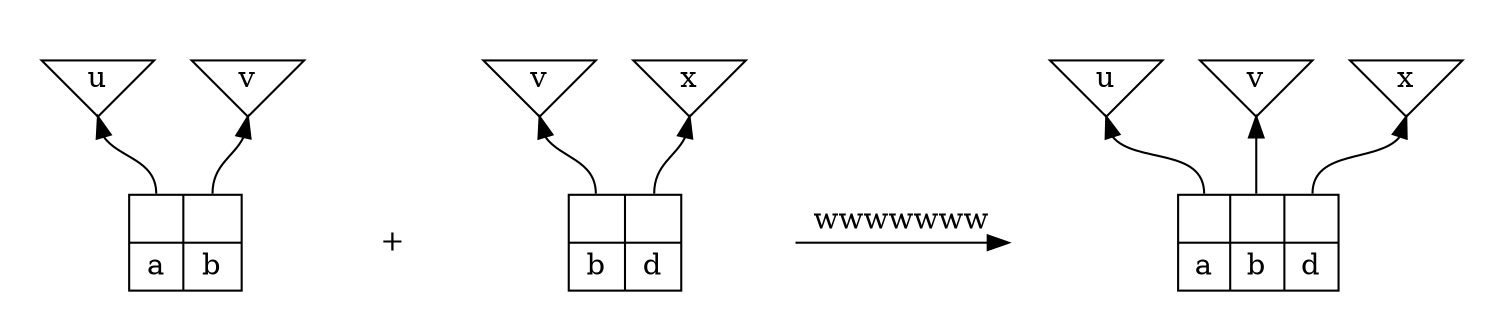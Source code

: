 digraph "" {
    graph[dpi="60";compound="true"];

    subgraph clusterA {
        label="";
        color="invis";
        {   rank="same";
            node[shape="invtriangle";margin="0.01,0.01"];
            A_u1[label="u"];
            A_v1[label="v"];
        }

        A_left[shape="record";label="{<a> | a} | {<b> | b}"];

        {   edge[dir="back"];
            A_u1:s -> A_left:a:n;
            A_v1:s -> A_left:b:n;
        }
    }

    subgraph AB {
        temp0[color="invis";shape="point";label=""];
        temp1[shape="none";label="+"];
        temp0 -> temp1[style="invisible";dir="none"];
    }

    subgraph clusterB {
        label="";
        color="invis";
        {   rank="same";
            node[shape="invtriangle";margin="0.01,0.01"];
            A_w1[label="v"];
            A_x1[label="x"];
        }

        A_right[shape="record";label="{<b> | b} | {<d> | d}"];

        {   edge[dir="back"];
            A_w1:s -> A_right:b:n;
            A_x1:s -> A_right:d:n;
        }
    }

    subgraph BC {
        node[color="invis";shape="point"];
        temp2a;
        {   rank="same";
            temp2b;
            temp2c;
        }

        temp2a -> temp2b[style="invisible";dir="none"];
        temp2a -> temp2c[style="invisible";dir="none"];
        temp2b -> temp2c[constraint="false";label="wwwwwww"];
    }

    subgraph clusterC {
        label="";
        color="invis";
        {   rank="same";
            node[shape="invtriangle";margin="0.01,0.01"];
            A_u2[label="u"];
            A_v2[label="v"];
            A_x2[label="x"];
        }

        A_result[shape="record";label="{<a> | a} | {<b> | b} | {<d> | d}"];

        {   edge[dir="back"];
            A_u2:s -> A_result:a:n;
            A_v2:s -> A_result:b:n;
            A_x2:s -> A_result:d:n;
        }
    }
}
